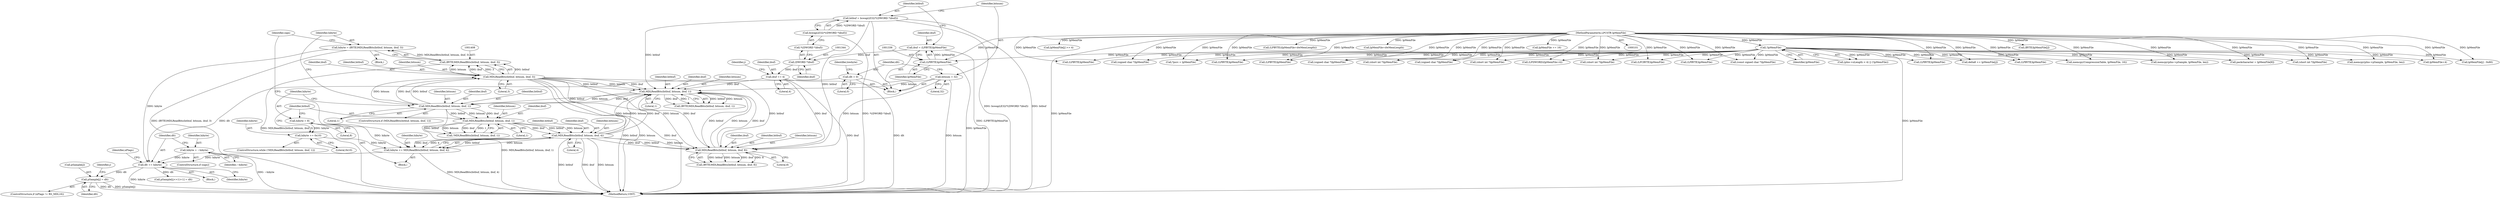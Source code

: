 digraph "1_gstreamer_bc2cdd57d549ab3ba59782e9b395d0cd683fd3ac@array" {
"1001448" [label="(Call,pSample[j] = dlt)"];
"1001441" [label="(Call,dlt += hibyte)"];
"1001438" [label="(Call,hibyte = ~hibyte)"];
"1001405" [label="(Call,hibyte = (BYTE)MDLReadBits(bitbuf, bitnum, ibuf, 3))"];
"1001407" [label="(Call,(BYTE)MDLReadBits(bitbuf, bitnum, ibuf, 3))"];
"1001409" [label="(Call,MDLReadBits(bitbuf, bitnum, ibuf, 3))"];
"1001399" [label="(Call,MDLReadBits(bitbuf, bitnum, ibuf, 1))"];
"1001393" [label="(Call,MDLReadBits(bitbuf, bitnum, ibuf, 1))"];
"1001384" [label="(Call,MDLReadBits(bitbuf, bitnum, ibuf, 8))"];
"1001339" [label="(Call,bitbuf = bswapLE32(*((DWORD *)ibuf)))"];
"1001341" [label="(Call,bswapLE32(*((DWORD *)ibuf)))"];
"1001431" [label="(Call,MDLReadBits(bitbuf, bitnum, ibuf, 4))"];
"1001421" [label="(Call,MDLReadBits(bitbuf, bitnum, ibuf, 1))"];
"1001347" [label="(Call,bitnum = 32)"];
"1001358" [label="(Call,ibuf += 4)"];
"1001343" [label="(Call,(DWORD *)ibuf)"];
"1001333" [label="(Call,ibuf = (LPBYTE)lpMemFile)"];
"1001335" [label="(Call,(LPBYTE)lpMemFile)"];
"1000129" [label="(Call,!lpMemFile)"];
"1000104" [label="(MethodParameterIn,LPCSTR lpMemFile)"];
"1001429" [label="(Call,hibyte += MDLReadBits(bitbuf, bitnum, ibuf, 4))"];
"1001416" [label="(Call,hibyte = 8)"];
"1001426" [label="(Call,hibyte += 0x10)"];
"1001351" [label="(Call,dlt = 0)"];
"1001429" [label="(Call,hibyte += MDLReadBits(bitbuf, bitnum, ibuf, 4))"];
"1000265" [label="(Call,(const signed char *)lpMemFile)"];
"1001341" [label="(Call,bswapLE32(*((DWORD *)ibuf)))"];
"1001416" [label="(Call,hibyte = 8)"];
"1001323" [label="(Block,)"];
"1001449" [label="(Call,pSample[j])"];
"1001565" [label="(Call,(LPBYTE)lpMemFile)"];
"1001407" [label="(Call,(BYTE)MDLReadBits(bitbuf, bitnum, ibuf, 3))"];
"1001412" [label="(Identifier,ibuf)"];
"1001342" [label="(Call,*((DWORD *)ibuf))"];
"1001345" [label="(Identifier,ibuf)"];
"1001272" [label="(Call,delta8 += lpMemFile[j])"];
"1001359" [label="(Identifier,ibuf)"];
"1001421" [label="(Call,MDLReadBits(bitbuf, bitnum, ibuf, 1))"];
"1001432" [label="(Identifier,bitbuf)"];
"1001410" [label="(Identifier,bitbuf)"];
"1000957" [label="(Call,(LPBYTE)lpMemFile)"];
"1000345" [label="(Call,(BYTE)lpMemFile[j])"];
"1002045" [label="(MethodReturn,UINT)"];
"1002009" [label="(Call,memcpy(pIns->pSample, lpMemFile, len))"];
"1001437" [label="(Identifier,sign)"];
"1001443" [label="(Identifier,hibyte)"];
"1001415" [label="(Block,)"];
"1001394" [label="(Identifier,bitbuf)"];
"1001391" [label="(Call,(BYTE)MDLReadBits(bitbuf, bitnum, ibuf, 1))"];
"1000104" [label="(MethodParameterIn,LPCSTR lpMemFile)"];
"1000314" [label="(Call,memcpy(CompressionTable, lpMemFile, 16))"];
"1001340" [label="(Identifier,bitbuf)"];
"1001423" [label="(Identifier,bitnum)"];
"1001387" [label="(Identifier,ibuf)"];
"1001364" [label="(Identifier,j)"];
"1000466" [label="(Call,memcpy(pIns->pSample, lpMemFile, len))"];
"1001180" [label="(Call,packcharacter = lpMemFile[8])"];
"1001425" [label="(Literal,1)"];
"1001397" [label="(Literal,1)"];
"1001442" [label="(Identifier,dlt)"];
"1001339" [label="(Call,bitbuf = bswapLE32(*((DWORD *)ibuf)))"];
"1001446" [label="(Identifier,nFlags)"];
"1001406" [label="(Identifier,hibyte)"];
"1001434" [label="(Identifier,ibuf)"];
"1001384" [label="(Call,MDLReadBits(bitbuf, bitnum, ibuf, 8))"];
"1001106" [label="(Call,(short int *)lpMemFile)"];
"1001199" [label="(Call,lpMemFile+4)"];
"1001462" [label="(Call,pSample[(j<<1)+1] = dlt)"];
"1001351" [label="(Call,dlt = 0)"];
"1001433" [label="(Identifier,bitnum)"];
"1001396" [label="(Identifier,ibuf)"];
"1001430" [label="(Identifier,hibyte)"];
"1000238" [label="(Call,lpMemFile[j] - 0x80)"];
"1001424" [label="(Identifier,ibuf)"];
"1001335" [label="(Call,(LPBYTE)lpMemFile)"];
"1001738" [label="(Call,(LPBYTE)lpMemFile)"];
"1001348" [label="(Identifier,bitnum)"];
"1001411" [label="(Identifier,bitnum)"];
"1000972" [label="(Call,(LPBYTE)lpMemFile)"];
"1001431" [label="(Call,MDLReadBits(bitbuf, bitnum, ibuf, 4))"];
"1001343" [label="(Call,(DWORD *)ibuf)"];
"1001398" [label="(ControlStructure,if (MDLReadBits(bitbuf, bitnum, ibuf, 1)))"];
"1001393" [label="(Call,MDLReadBits(bitbuf, bitnum, ibuf, 1))"];
"1001405" [label="(Call,hibyte = (BYTE)MDLReadBits(bitbuf, bitnum, ibuf, 3))"];
"1000130" [label="(Identifier,lpMemFile)"];
"1001418" [label="(Literal,8)"];
"1000355" [label="(Call,lpMemFile[j] >> 4)"];
"1001448" [label="(Call,pSample[j] = dlt)"];
"1000537" [label="(Call,(signed char *)lpMemFile)"];
"1001419" [label="(ControlStructure,while (!MDLReadBits(bitbuf, bitnum, ibuf, 1)))"];
"1001176" [label="(Call,*psrc = lpMemFile)"];
"1001015" [label="(Call,(LPBYTE)lpMemFile)"];
"1001427" [label="(Identifier,hibyte)"];
"1001401" [label="(Identifier,bitnum)"];
"1001403" [label="(Literal,1)"];
"1001352" [label="(Identifier,dlt)"];
"1001382" [label="(Call,(BYTE)MDLReadBits(bitbuf, bitnum, ibuf, 8))"];
"1000129" [label="(Call,!lpMemFile)"];
"1001426" [label="(Call,hibyte += 0x10)"];
"1001439" [label="(Identifier,hibyte)"];
"1001438" [label="(Call,hibyte = ~hibyte)"];
"1001500" [label="(Call,(LPBYTE)lpMemFile)"];
"1001388" [label="(Literal,8)"];
"1001422" [label="(Identifier,bitbuf)"];
"1001360" [label="(Literal,4)"];
"1001436" [label="(ControlStructure,if (sign))"];
"1001428" [label="(Literal,0x10)"];
"1001506" [label="(Call,(LPBYTE)(lpMemFile+dwMemLength))"];
"1001413" [label="(Literal,3)"];
"1001353" [label="(Literal,0)"];
"1001402" [label="(Identifier,ibuf)"];
"1000643" [label="(Call,(signed char *)lpMemFile)"];
"1001508" [label="(Call,lpMemFile+dwMemLength)"];
"1000844" [label="(Call,(short int *)lpMemFile)"];
"1000729" [label="(Call,(signed char *)lpMemFile)"];
"1000420" [label="(Call,(short int *)lpMemFile)"];
"1001356" [label="(Identifier,lowbyte)"];
"1001420" [label="(Call,!MDLReadBits(bitbuf, bitnum, ibuf, 1))"];
"1001372" [label="(Identifier,j)"];
"1001400" [label="(Identifier,bitbuf)"];
"1001334" [label="(Identifier,ibuf)"];
"1001440" [label="(Identifier,~hibyte)"];
"1001409" [label="(Call,MDLReadBits(bitbuf, bitnum, ibuf, 3))"];
"1001358" [label="(Call,ibuf += 4)"];
"1001197" [label="(Call,(LPDWORD)(lpMemFile+4))"];
"1001441" [label="(Call,dlt += hibyte)"];
"1001435" [label="(Literal,4)"];
"1000123" [label="(Call,(pIns->nLength < 4) || (!lpMemFile))"];
"1001385" [label="(Identifier,bitbuf)"];
"1000318" [label="(Call,lpMemFile += 16)"];
"1001373" [label="(Block,)"];
"1001395" [label="(Identifier,bitnum)"];
"1001333" [label="(Call,ibuf = (LPBYTE)lpMemFile)"];
"1001386" [label="(Identifier,bitnum)"];
"1001347" [label="(Call,bitnum = 32)"];
"1000592" [label="(Call,(short int *)lpMemFile)"];
"1001444" [label="(ControlStructure,if (nFlags != RS_MDL16))"];
"1001923" [label="(Call,(LPCBYTE)lpMemFile)"];
"1001349" [label="(Literal,32)"];
"1001337" [label="(Identifier,lpMemFile)"];
"1001399" [label="(Call,MDLReadBits(bitbuf, bitnum, ibuf, 1))"];
"1001417" [label="(Identifier,hibyte)"];
"1001452" [label="(Identifier,dlt)"];
"1001404" [label="(Block,)"];
"1001448" -> "1001444"  [label="AST: "];
"1001448" -> "1001452"  [label="CFG: "];
"1001449" -> "1001448"  [label="AST: "];
"1001452" -> "1001448"  [label="AST: "];
"1001372" -> "1001448"  [label="CFG: "];
"1001448" -> "1002045"  [label="DDG: dlt"];
"1001448" -> "1002045"  [label="DDG: pSample[j]"];
"1001441" -> "1001448"  [label="DDG: dlt"];
"1001441" -> "1001373"  [label="AST: "];
"1001441" -> "1001443"  [label="CFG: "];
"1001442" -> "1001441"  [label="AST: "];
"1001443" -> "1001441"  [label="AST: "];
"1001446" -> "1001441"  [label="CFG: "];
"1001441" -> "1002045"  [label="DDG: hibyte"];
"1001438" -> "1001441"  [label="DDG: hibyte"];
"1001405" -> "1001441"  [label="DDG: hibyte"];
"1001429" -> "1001441"  [label="DDG: hibyte"];
"1001351" -> "1001441"  [label="DDG: dlt"];
"1001441" -> "1001462"  [label="DDG: dlt"];
"1001438" -> "1001436"  [label="AST: "];
"1001438" -> "1001440"  [label="CFG: "];
"1001439" -> "1001438"  [label="AST: "];
"1001440" -> "1001438"  [label="AST: "];
"1001442" -> "1001438"  [label="CFG: "];
"1001438" -> "1002045"  [label="DDG: ~hibyte"];
"1001405" -> "1001404"  [label="AST: "];
"1001405" -> "1001407"  [label="CFG: "];
"1001406" -> "1001405"  [label="AST: "];
"1001407" -> "1001405"  [label="AST: "];
"1001437" -> "1001405"  [label="CFG: "];
"1001405" -> "1002045"  [label="DDG: (BYTE)MDLReadBits(bitbuf, bitnum, ibuf, 3)"];
"1001407" -> "1001405"  [label="DDG: MDLReadBits(bitbuf, bitnum, ibuf, 3)"];
"1001407" -> "1001409"  [label="CFG: "];
"1001408" -> "1001407"  [label="AST: "];
"1001409" -> "1001407"  [label="AST: "];
"1001407" -> "1002045"  [label="DDG: MDLReadBits(bitbuf, bitnum, ibuf, 3)"];
"1001409" -> "1001407"  [label="DDG: bitbuf"];
"1001409" -> "1001407"  [label="DDG: bitnum"];
"1001409" -> "1001407"  [label="DDG: ibuf"];
"1001409" -> "1001407"  [label="DDG: 3"];
"1001409" -> "1001413"  [label="CFG: "];
"1001410" -> "1001409"  [label="AST: "];
"1001411" -> "1001409"  [label="AST: "];
"1001412" -> "1001409"  [label="AST: "];
"1001413" -> "1001409"  [label="AST: "];
"1001409" -> "1002045"  [label="DDG: bitbuf"];
"1001409" -> "1002045"  [label="DDG: bitnum"];
"1001409" -> "1002045"  [label="DDG: ibuf"];
"1001409" -> "1001384"  [label="DDG: bitbuf"];
"1001409" -> "1001384"  [label="DDG: bitnum"];
"1001409" -> "1001384"  [label="DDG: ibuf"];
"1001409" -> "1001393"  [label="DDG: bitbuf"];
"1001409" -> "1001393"  [label="DDG: bitnum"];
"1001409" -> "1001393"  [label="DDG: ibuf"];
"1001399" -> "1001409"  [label="DDG: bitbuf"];
"1001399" -> "1001409"  [label="DDG: bitnum"];
"1001399" -> "1001409"  [label="DDG: ibuf"];
"1001399" -> "1001398"  [label="AST: "];
"1001399" -> "1001403"  [label="CFG: "];
"1001400" -> "1001399"  [label="AST: "];
"1001401" -> "1001399"  [label="AST: "];
"1001402" -> "1001399"  [label="AST: "];
"1001403" -> "1001399"  [label="AST: "];
"1001406" -> "1001399"  [label="CFG: "];
"1001417" -> "1001399"  [label="CFG: "];
"1001399" -> "1002045"  [label="DDG: MDLReadBits(bitbuf, bitnum, ibuf, 1)"];
"1001393" -> "1001399"  [label="DDG: bitbuf"];
"1001393" -> "1001399"  [label="DDG: bitnum"];
"1001393" -> "1001399"  [label="DDG: ibuf"];
"1001399" -> "1001421"  [label="DDG: bitbuf"];
"1001399" -> "1001421"  [label="DDG: bitnum"];
"1001399" -> "1001421"  [label="DDG: ibuf"];
"1001393" -> "1001391"  [label="AST: "];
"1001393" -> "1001397"  [label="CFG: "];
"1001394" -> "1001393"  [label="AST: "];
"1001395" -> "1001393"  [label="AST: "];
"1001396" -> "1001393"  [label="AST: "];
"1001397" -> "1001393"  [label="AST: "];
"1001391" -> "1001393"  [label="CFG: "];
"1001393" -> "1001391"  [label="DDG: bitbuf"];
"1001393" -> "1001391"  [label="DDG: bitnum"];
"1001393" -> "1001391"  [label="DDG: ibuf"];
"1001393" -> "1001391"  [label="DDG: 1"];
"1001384" -> "1001393"  [label="DDG: bitbuf"];
"1001384" -> "1001393"  [label="DDG: bitnum"];
"1001384" -> "1001393"  [label="DDG: ibuf"];
"1001339" -> "1001393"  [label="DDG: bitbuf"];
"1001431" -> "1001393"  [label="DDG: bitbuf"];
"1001431" -> "1001393"  [label="DDG: bitnum"];
"1001431" -> "1001393"  [label="DDG: ibuf"];
"1001347" -> "1001393"  [label="DDG: bitnum"];
"1001358" -> "1001393"  [label="DDG: ibuf"];
"1001384" -> "1001382"  [label="AST: "];
"1001384" -> "1001388"  [label="CFG: "];
"1001385" -> "1001384"  [label="AST: "];
"1001386" -> "1001384"  [label="AST: "];
"1001387" -> "1001384"  [label="AST: "];
"1001388" -> "1001384"  [label="AST: "];
"1001382" -> "1001384"  [label="CFG: "];
"1001384" -> "1001382"  [label="DDG: bitbuf"];
"1001384" -> "1001382"  [label="DDG: bitnum"];
"1001384" -> "1001382"  [label="DDG: ibuf"];
"1001384" -> "1001382"  [label="DDG: 8"];
"1001339" -> "1001384"  [label="DDG: bitbuf"];
"1001431" -> "1001384"  [label="DDG: bitbuf"];
"1001431" -> "1001384"  [label="DDG: bitnum"];
"1001431" -> "1001384"  [label="DDG: ibuf"];
"1001347" -> "1001384"  [label="DDG: bitnum"];
"1001358" -> "1001384"  [label="DDG: ibuf"];
"1001339" -> "1001323"  [label="AST: "];
"1001339" -> "1001341"  [label="CFG: "];
"1001340" -> "1001339"  [label="AST: "];
"1001341" -> "1001339"  [label="AST: "];
"1001348" -> "1001339"  [label="CFG: "];
"1001339" -> "1002045"  [label="DDG: bswapLE32(*((DWORD *)ibuf))"];
"1001339" -> "1002045"  [label="DDG: bitbuf"];
"1001341" -> "1001339"  [label="DDG: *((DWORD *)ibuf)"];
"1001341" -> "1001342"  [label="CFG: "];
"1001342" -> "1001341"  [label="AST: "];
"1001341" -> "1002045"  [label="DDG: *((DWORD *)ibuf)"];
"1001431" -> "1001429"  [label="AST: "];
"1001431" -> "1001435"  [label="CFG: "];
"1001432" -> "1001431"  [label="AST: "];
"1001433" -> "1001431"  [label="AST: "];
"1001434" -> "1001431"  [label="AST: "];
"1001435" -> "1001431"  [label="AST: "];
"1001429" -> "1001431"  [label="CFG: "];
"1001431" -> "1002045"  [label="DDG: bitnum"];
"1001431" -> "1002045"  [label="DDG: bitbuf"];
"1001431" -> "1002045"  [label="DDG: ibuf"];
"1001431" -> "1001429"  [label="DDG: bitbuf"];
"1001431" -> "1001429"  [label="DDG: bitnum"];
"1001431" -> "1001429"  [label="DDG: ibuf"];
"1001431" -> "1001429"  [label="DDG: 4"];
"1001421" -> "1001431"  [label="DDG: bitbuf"];
"1001421" -> "1001431"  [label="DDG: bitnum"];
"1001421" -> "1001431"  [label="DDG: ibuf"];
"1001421" -> "1001420"  [label="AST: "];
"1001421" -> "1001425"  [label="CFG: "];
"1001422" -> "1001421"  [label="AST: "];
"1001423" -> "1001421"  [label="AST: "];
"1001424" -> "1001421"  [label="AST: "];
"1001425" -> "1001421"  [label="AST: "];
"1001420" -> "1001421"  [label="CFG: "];
"1001421" -> "1001420"  [label="DDG: bitbuf"];
"1001421" -> "1001420"  [label="DDG: bitnum"];
"1001421" -> "1001420"  [label="DDG: ibuf"];
"1001421" -> "1001420"  [label="DDG: 1"];
"1001347" -> "1001323"  [label="AST: "];
"1001347" -> "1001349"  [label="CFG: "];
"1001348" -> "1001347"  [label="AST: "];
"1001349" -> "1001347"  [label="AST: "];
"1001352" -> "1001347"  [label="CFG: "];
"1001347" -> "1002045"  [label="DDG: bitnum"];
"1001358" -> "1001323"  [label="AST: "];
"1001358" -> "1001360"  [label="CFG: "];
"1001359" -> "1001358"  [label="AST: "];
"1001360" -> "1001358"  [label="AST: "];
"1001364" -> "1001358"  [label="CFG: "];
"1001358" -> "1002045"  [label="DDG: ibuf"];
"1001343" -> "1001358"  [label="DDG: ibuf"];
"1001343" -> "1001342"  [label="AST: "];
"1001343" -> "1001345"  [label="CFG: "];
"1001344" -> "1001343"  [label="AST: "];
"1001345" -> "1001343"  [label="AST: "];
"1001342" -> "1001343"  [label="CFG: "];
"1001333" -> "1001343"  [label="DDG: ibuf"];
"1001333" -> "1001323"  [label="AST: "];
"1001333" -> "1001335"  [label="CFG: "];
"1001334" -> "1001333"  [label="AST: "];
"1001335" -> "1001333"  [label="AST: "];
"1001340" -> "1001333"  [label="CFG: "];
"1001333" -> "1002045"  [label="DDG: (LPBYTE)lpMemFile"];
"1001335" -> "1001333"  [label="DDG: lpMemFile"];
"1001335" -> "1001337"  [label="CFG: "];
"1001336" -> "1001335"  [label="AST: "];
"1001337" -> "1001335"  [label="AST: "];
"1001335" -> "1002045"  [label="DDG: lpMemFile"];
"1000129" -> "1001335"  [label="DDG: lpMemFile"];
"1000104" -> "1001335"  [label="DDG: lpMemFile"];
"1000129" -> "1000123"  [label="AST: "];
"1000129" -> "1000130"  [label="CFG: "];
"1000130" -> "1000129"  [label="AST: "];
"1000123" -> "1000129"  [label="CFG: "];
"1000129" -> "1002045"  [label="DDG: lpMemFile"];
"1000129" -> "1000123"  [label="DDG: lpMemFile"];
"1000104" -> "1000129"  [label="DDG: lpMemFile"];
"1000129" -> "1000238"  [label="DDG: lpMemFile"];
"1000129" -> "1000265"  [label="DDG: lpMemFile"];
"1000129" -> "1000314"  [label="DDG: lpMemFile"];
"1000129" -> "1000420"  [label="DDG: lpMemFile"];
"1000129" -> "1000466"  [label="DDG: lpMemFile"];
"1000129" -> "1000537"  [label="DDG: lpMemFile"];
"1000129" -> "1000592"  [label="DDG: lpMemFile"];
"1000129" -> "1000643"  [label="DDG: lpMemFile"];
"1000129" -> "1000729"  [label="DDG: lpMemFile"];
"1000129" -> "1000844"  [label="DDG: lpMemFile"];
"1000129" -> "1000957"  [label="DDG: lpMemFile"];
"1000129" -> "1000972"  [label="DDG: lpMemFile"];
"1000129" -> "1001015"  [label="DDG: lpMemFile"];
"1000129" -> "1001106"  [label="DDG: lpMemFile"];
"1000129" -> "1001176"  [label="DDG: lpMemFile"];
"1000129" -> "1001180"  [label="DDG: lpMemFile"];
"1000129" -> "1001197"  [label="DDG: lpMemFile"];
"1000129" -> "1001199"  [label="DDG: lpMemFile"];
"1000129" -> "1001272"  [label="DDG: lpMemFile"];
"1000129" -> "1001500"  [label="DDG: lpMemFile"];
"1000129" -> "1001565"  [label="DDG: lpMemFile"];
"1000129" -> "1001738"  [label="DDG: lpMemFile"];
"1000129" -> "1001923"  [label="DDG: lpMemFile"];
"1000129" -> "1002009"  [label="DDG: lpMemFile"];
"1000104" -> "1000101"  [label="AST: "];
"1000104" -> "1002045"  [label="DDG: lpMemFile"];
"1000104" -> "1000238"  [label="DDG: lpMemFile"];
"1000104" -> "1000265"  [label="DDG: lpMemFile"];
"1000104" -> "1000314"  [label="DDG: lpMemFile"];
"1000104" -> "1000318"  [label="DDG: lpMemFile"];
"1000104" -> "1000345"  [label="DDG: lpMemFile"];
"1000104" -> "1000355"  [label="DDG: lpMemFile"];
"1000104" -> "1000420"  [label="DDG: lpMemFile"];
"1000104" -> "1000466"  [label="DDG: lpMemFile"];
"1000104" -> "1000537"  [label="DDG: lpMemFile"];
"1000104" -> "1000592"  [label="DDG: lpMemFile"];
"1000104" -> "1000643"  [label="DDG: lpMemFile"];
"1000104" -> "1000729"  [label="DDG: lpMemFile"];
"1000104" -> "1000844"  [label="DDG: lpMemFile"];
"1000104" -> "1000957"  [label="DDG: lpMemFile"];
"1000104" -> "1000972"  [label="DDG: lpMemFile"];
"1000104" -> "1001015"  [label="DDG: lpMemFile"];
"1000104" -> "1001106"  [label="DDG: lpMemFile"];
"1000104" -> "1001176"  [label="DDG: lpMemFile"];
"1000104" -> "1001180"  [label="DDG: lpMemFile"];
"1000104" -> "1001197"  [label="DDG: lpMemFile"];
"1000104" -> "1001199"  [label="DDG: lpMemFile"];
"1000104" -> "1001272"  [label="DDG: lpMemFile"];
"1000104" -> "1001500"  [label="DDG: lpMemFile"];
"1000104" -> "1001506"  [label="DDG: lpMemFile"];
"1000104" -> "1001508"  [label="DDG: lpMemFile"];
"1000104" -> "1001565"  [label="DDG: lpMemFile"];
"1000104" -> "1001738"  [label="DDG: lpMemFile"];
"1000104" -> "1001923"  [label="DDG: lpMemFile"];
"1000104" -> "1002009"  [label="DDG: lpMemFile"];
"1001429" -> "1001415"  [label="AST: "];
"1001430" -> "1001429"  [label="AST: "];
"1001437" -> "1001429"  [label="CFG: "];
"1001429" -> "1002045"  [label="DDG: MDLReadBits(bitbuf, bitnum, ibuf, 4)"];
"1001416" -> "1001429"  [label="DDG: hibyte"];
"1001426" -> "1001429"  [label="DDG: hibyte"];
"1001416" -> "1001415"  [label="AST: "];
"1001416" -> "1001418"  [label="CFG: "];
"1001417" -> "1001416"  [label="AST: "];
"1001418" -> "1001416"  [label="AST: "];
"1001422" -> "1001416"  [label="CFG: "];
"1001416" -> "1001426"  [label="DDG: hibyte"];
"1001426" -> "1001419"  [label="AST: "];
"1001426" -> "1001428"  [label="CFG: "];
"1001427" -> "1001426"  [label="AST: "];
"1001428" -> "1001426"  [label="AST: "];
"1001422" -> "1001426"  [label="CFG: "];
"1001351" -> "1001323"  [label="AST: "];
"1001351" -> "1001353"  [label="CFG: "];
"1001352" -> "1001351"  [label="AST: "];
"1001353" -> "1001351"  [label="AST: "];
"1001356" -> "1001351"  [label="CFG: "];
"1001351" -> "1002045"  [label="DDG: dlt"];
}
